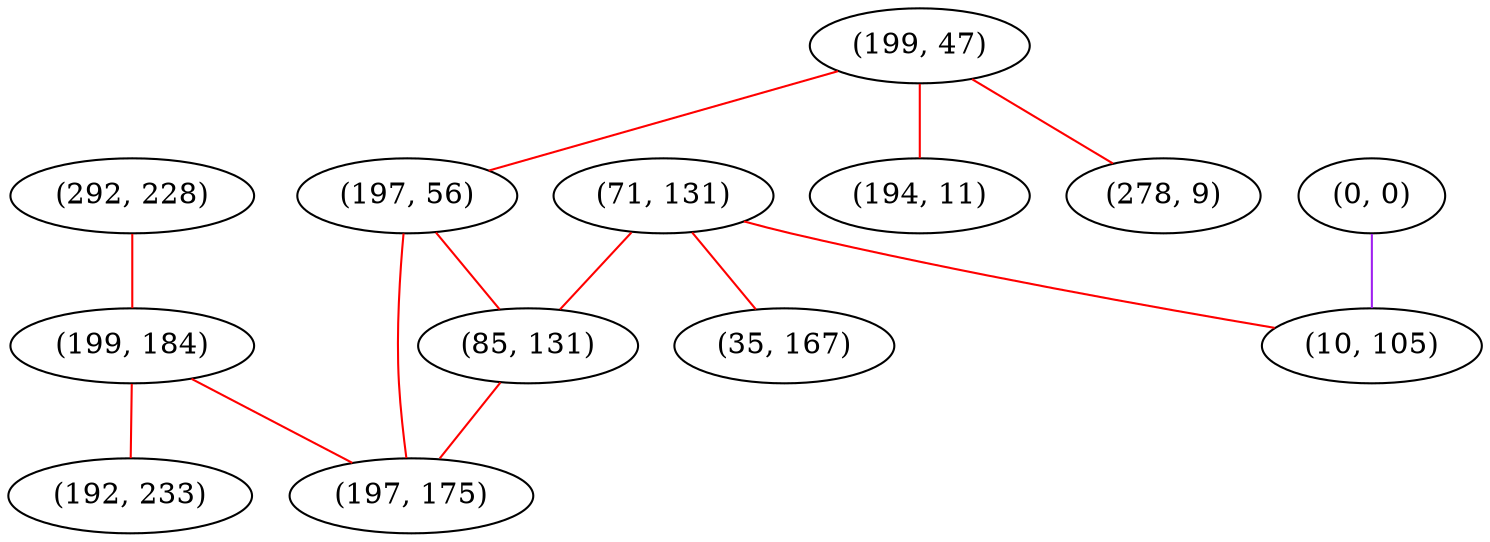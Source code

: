 graph "" {
"(71, 131)";
"(0, 0)";
"(199, 47)";
"(194, 11)";
"(292, 228)";
"(199, 184)";
"(197, 56)";
"(85, 131)";
"(278, 9)";
"(197, 175)";
"(192, 233)";
"(35, 167)";
"(10, 105)";
"(71, 131)" -- "(35, 167)"  [color=red, key=0, weight=1];
"(71, 131)" -- "(10, 105)"  [color=red, key=0, weight=1];
"(71, 131)" -- "(85, 131)"  [color=red, key=0, weight=1];
"(0, 0)" -- "(10, 105)"  [color=purple, key=0, weight=4];
"(199, 47)" -- "(278, 9)"  [color=red, key=0, weight=1];
"(199, 47)" -- "(194, 11)"  [color=red, key=0, weight=1];
"(199, 47)" -- "(197, 56)"  [color=red, key=0, weight=1];
"(292, 228)" -- "(199, 184)"  [color=red, key=0, weight=1];
"(199, 184)" -- "(192, 233)"  [color=red, key=0, weight=1];
"(199, 184)" -- "(197, 175)"  [color=red, key=0, weight=1];
"(197, 56)" -- "(197, 175)"  [color=red, key=0, weight=1];
"(197, 56)" -- "(85, 131)"  [color=red, key=0, weight=1];
"(85, 131)" -- "(197, 175)"  [color=red, key=0, weight=1];
}
